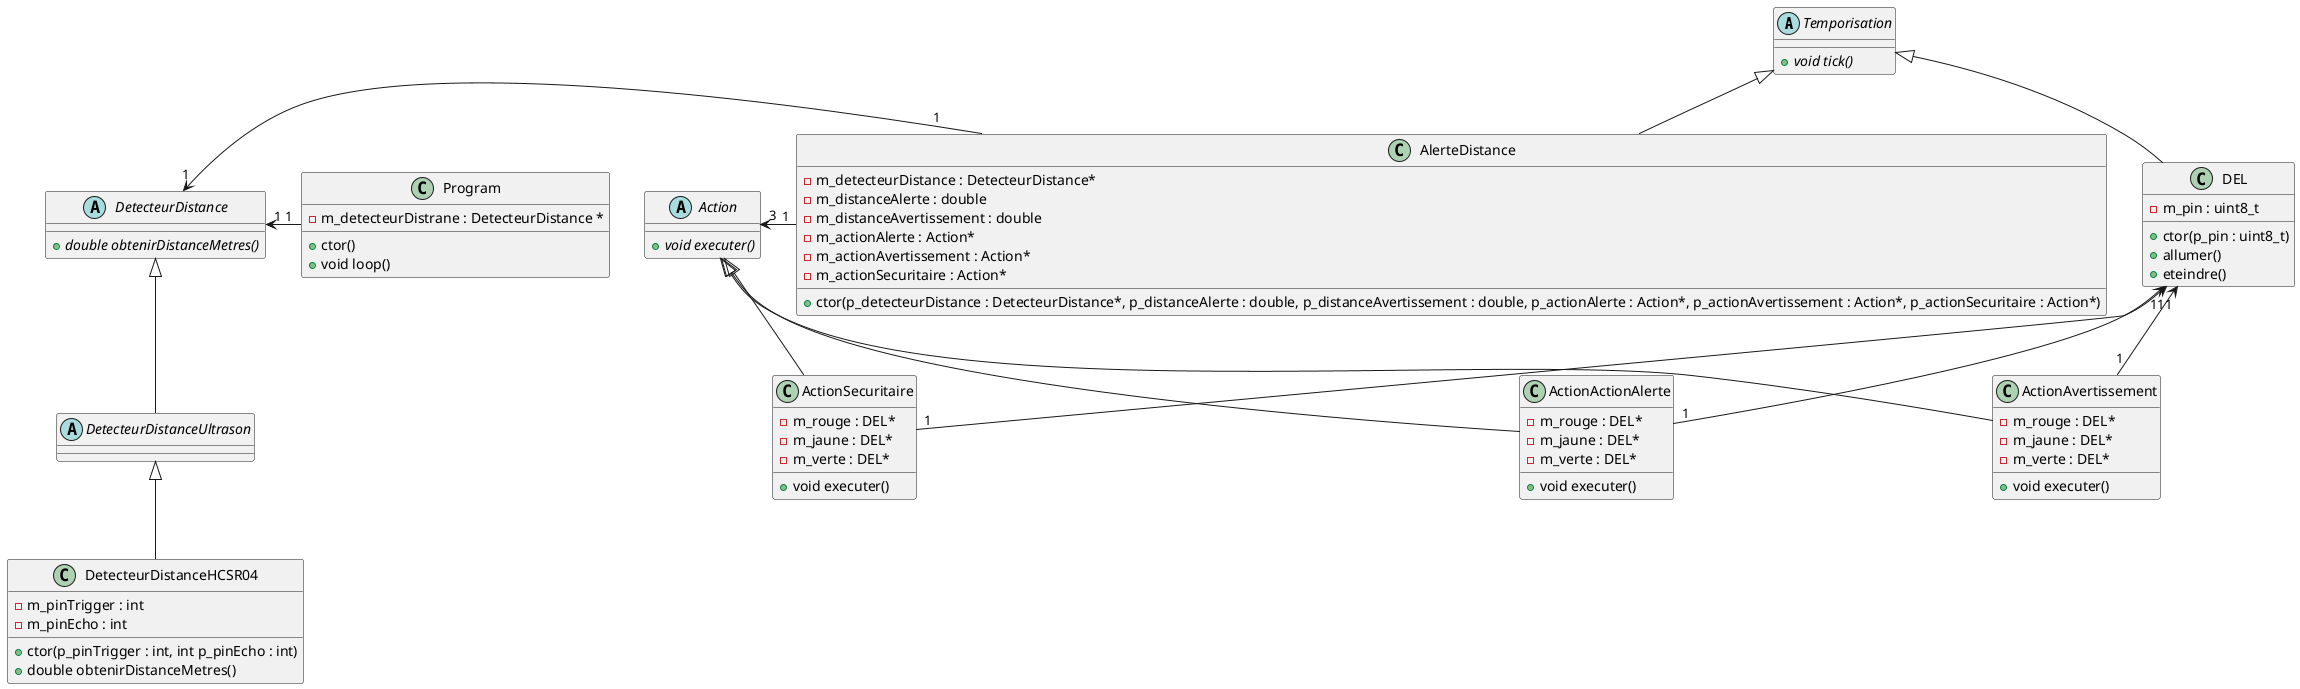 @startuml dc_DetecteurDistance
skinparam maxMessageSize 50

abstract class Temporisation {
    + void tick() {abstract}
}

class Program {
    - m_detecteurDistrane : DetecteurDistance *
    + ctor()
    + void loop()
}

abstract class DetecteurDistance {
    + double obtenirDistanceMetres() {abstract}
}

abstract class DetecteurDistanceUltrason {
    
}

class DetecteurDistanceHCSR04 {
    - m_pinTrigger : int
    - m_pinEcho : int

    + ctor(p_pinTrigger : int, int p_pinEcho : int)
    + double obtenirDistanceMetres()
}

abstract class Action {
    + void executer() {abstract}
}

class ActionActionAlerte {
    - m_rouge : DEL*
    - m_jaune : DEL*
    - m_verte : DEL*
    + void executer()
}

class ActionAvertissement {
    - m_rouge : DEL*
    - m_jaune : DEL*
    - m_verte : DEL*
    + void executer()

}

class ActionSecuritaire {
    - m_rouge : DEL*
    - m_jaune : DEL*
    - m_verte : DEL*
    + void executer()
}

DetecteurDistance <|-- DetecteurDistanceUltrason
DetecteurDistanceUltrason <|-- DetecteurDistanceHCSR04

Action <|-- ActionActionAlerte
Action <|-- ActionAvertissement
Action <|-- ActionSecuritaire

class DEL {
    - m_pin : uint8_t
    + ctor(p_pin : uint8_t)
    + allumer()
    + eteindre()
}

DEL "1" <-- "1" ActionActionAlerte
DEL "1" <-- "1" ActionAvertissement
DEL "1" <-- "1" ActionSecuritaire


Program "1" -right-> "1" DetecteurDistance

class AlerteDistance {
    - m_detecteurDistance : DetecteurDistance*
    - m_distanceAlerte : double
    - m_distanceAvertissement : double
    - m_actionAlerte : Action*
    - m_actionAvertissement : Action*
    - m_actionSecuritaire : Action*
    + ctor(p_detecteurDistance : DetecteurDistance*, p_distanceAlerte : double, p_distanceAvertissement : double, p_actionAlerte : Action*, p_actionAvertissement : Action*, p_actionSecuritaire : Action*)
}

Temporisation <|-- AlerteDistance
Temporisation <|-- DEL

AlerteDistance "1" -left-> "1" DetecteurDistance
AlerteDistance "1" -right-> "3" Action

@enduml